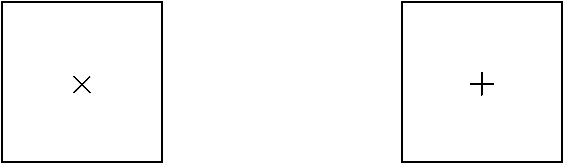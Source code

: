 <mxfile version="21.8.2" type="github">
  <diagram name="Page-1" id="r3SKzxC9OEnPyWE4rzKE">
    <mxGraphModel dx="954" dy="624" grid="1" gridSize="10" guides="1" tooltips="1" connect="1" arrows="1" fold="1" page="1" pageScale="1" pageWidth="850" pageHeight="1100" math="1" shadow="0">
      <root>
        <mxCell id="0" />
        <mxCell id="1" parent="0" />
        <mxCell id="Hjgj2hwPhhB4s9a0-prW-1" value="&lt;font style=&quot;font-size: 15px;&quot;&gt;$$\times$$&lt;/font&gt;" style="whiteSpace=wrap;html=1;aspect=fixed;" vertex="1" parent="1">
          <mxGeometry x="200" y="160" width="80" height="80" as="geometry" />
        </mxCell>
        <mxCell id="Hjgj2hwPhhB4s9a0-prW-2" value="&lt;font style=&quot;font-size: 15px;&quot;&gt;$$+$$&lt;/font&gt;" style="whiteSpace=wrap;html=1;aspect=fixed;" vertex="1" parent="1">
          <mxGeometry x="400" y="160" width="80" height="80" as="geometry" />
        </mxCell>
      </root>
    </mxGraphModel>
  </diagram>
</mxfile>
